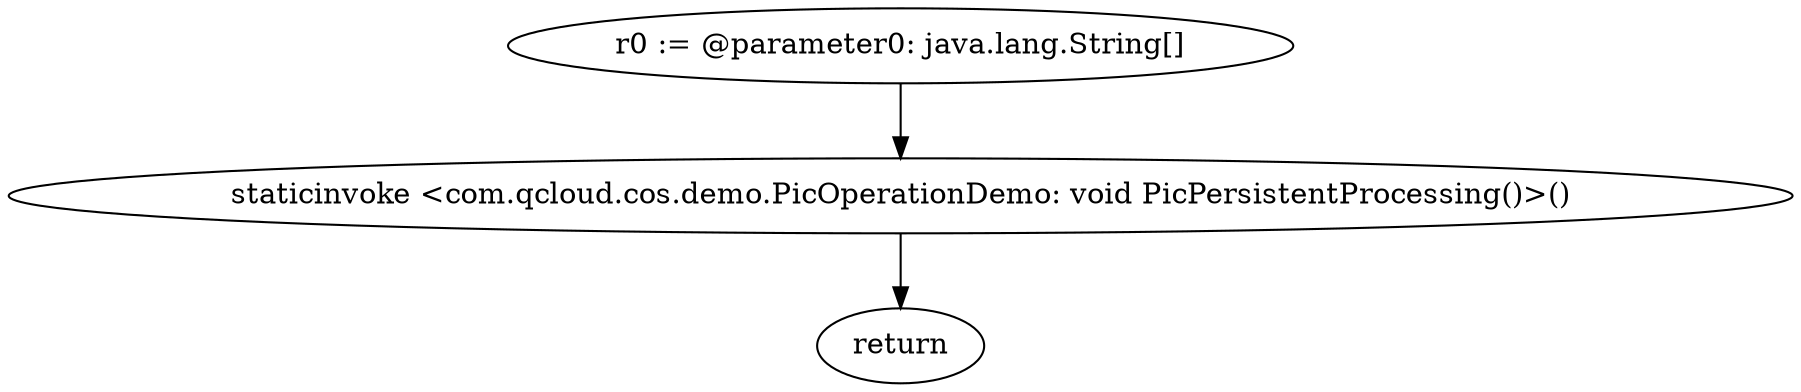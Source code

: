 digraph "unitGraph" {
    "r0 := @parameter0: java.lang.String[]"
    "staticinvoke <com.qcloud.cos.demo.PicOperationDemo: void PicPersistentProcessing()>()"
    "return"
    "r0 := @parameter0: java.lang.String[]"->"staticinvoke <com.qcloud.cos.demo.PicOperationDemo: void PicPersistentProcessing()>()";
    "staticinvoke <com.qcloud.cos.demo.PicOperationDemo: void PicPersistentProcessing()>()"->"return";
}
